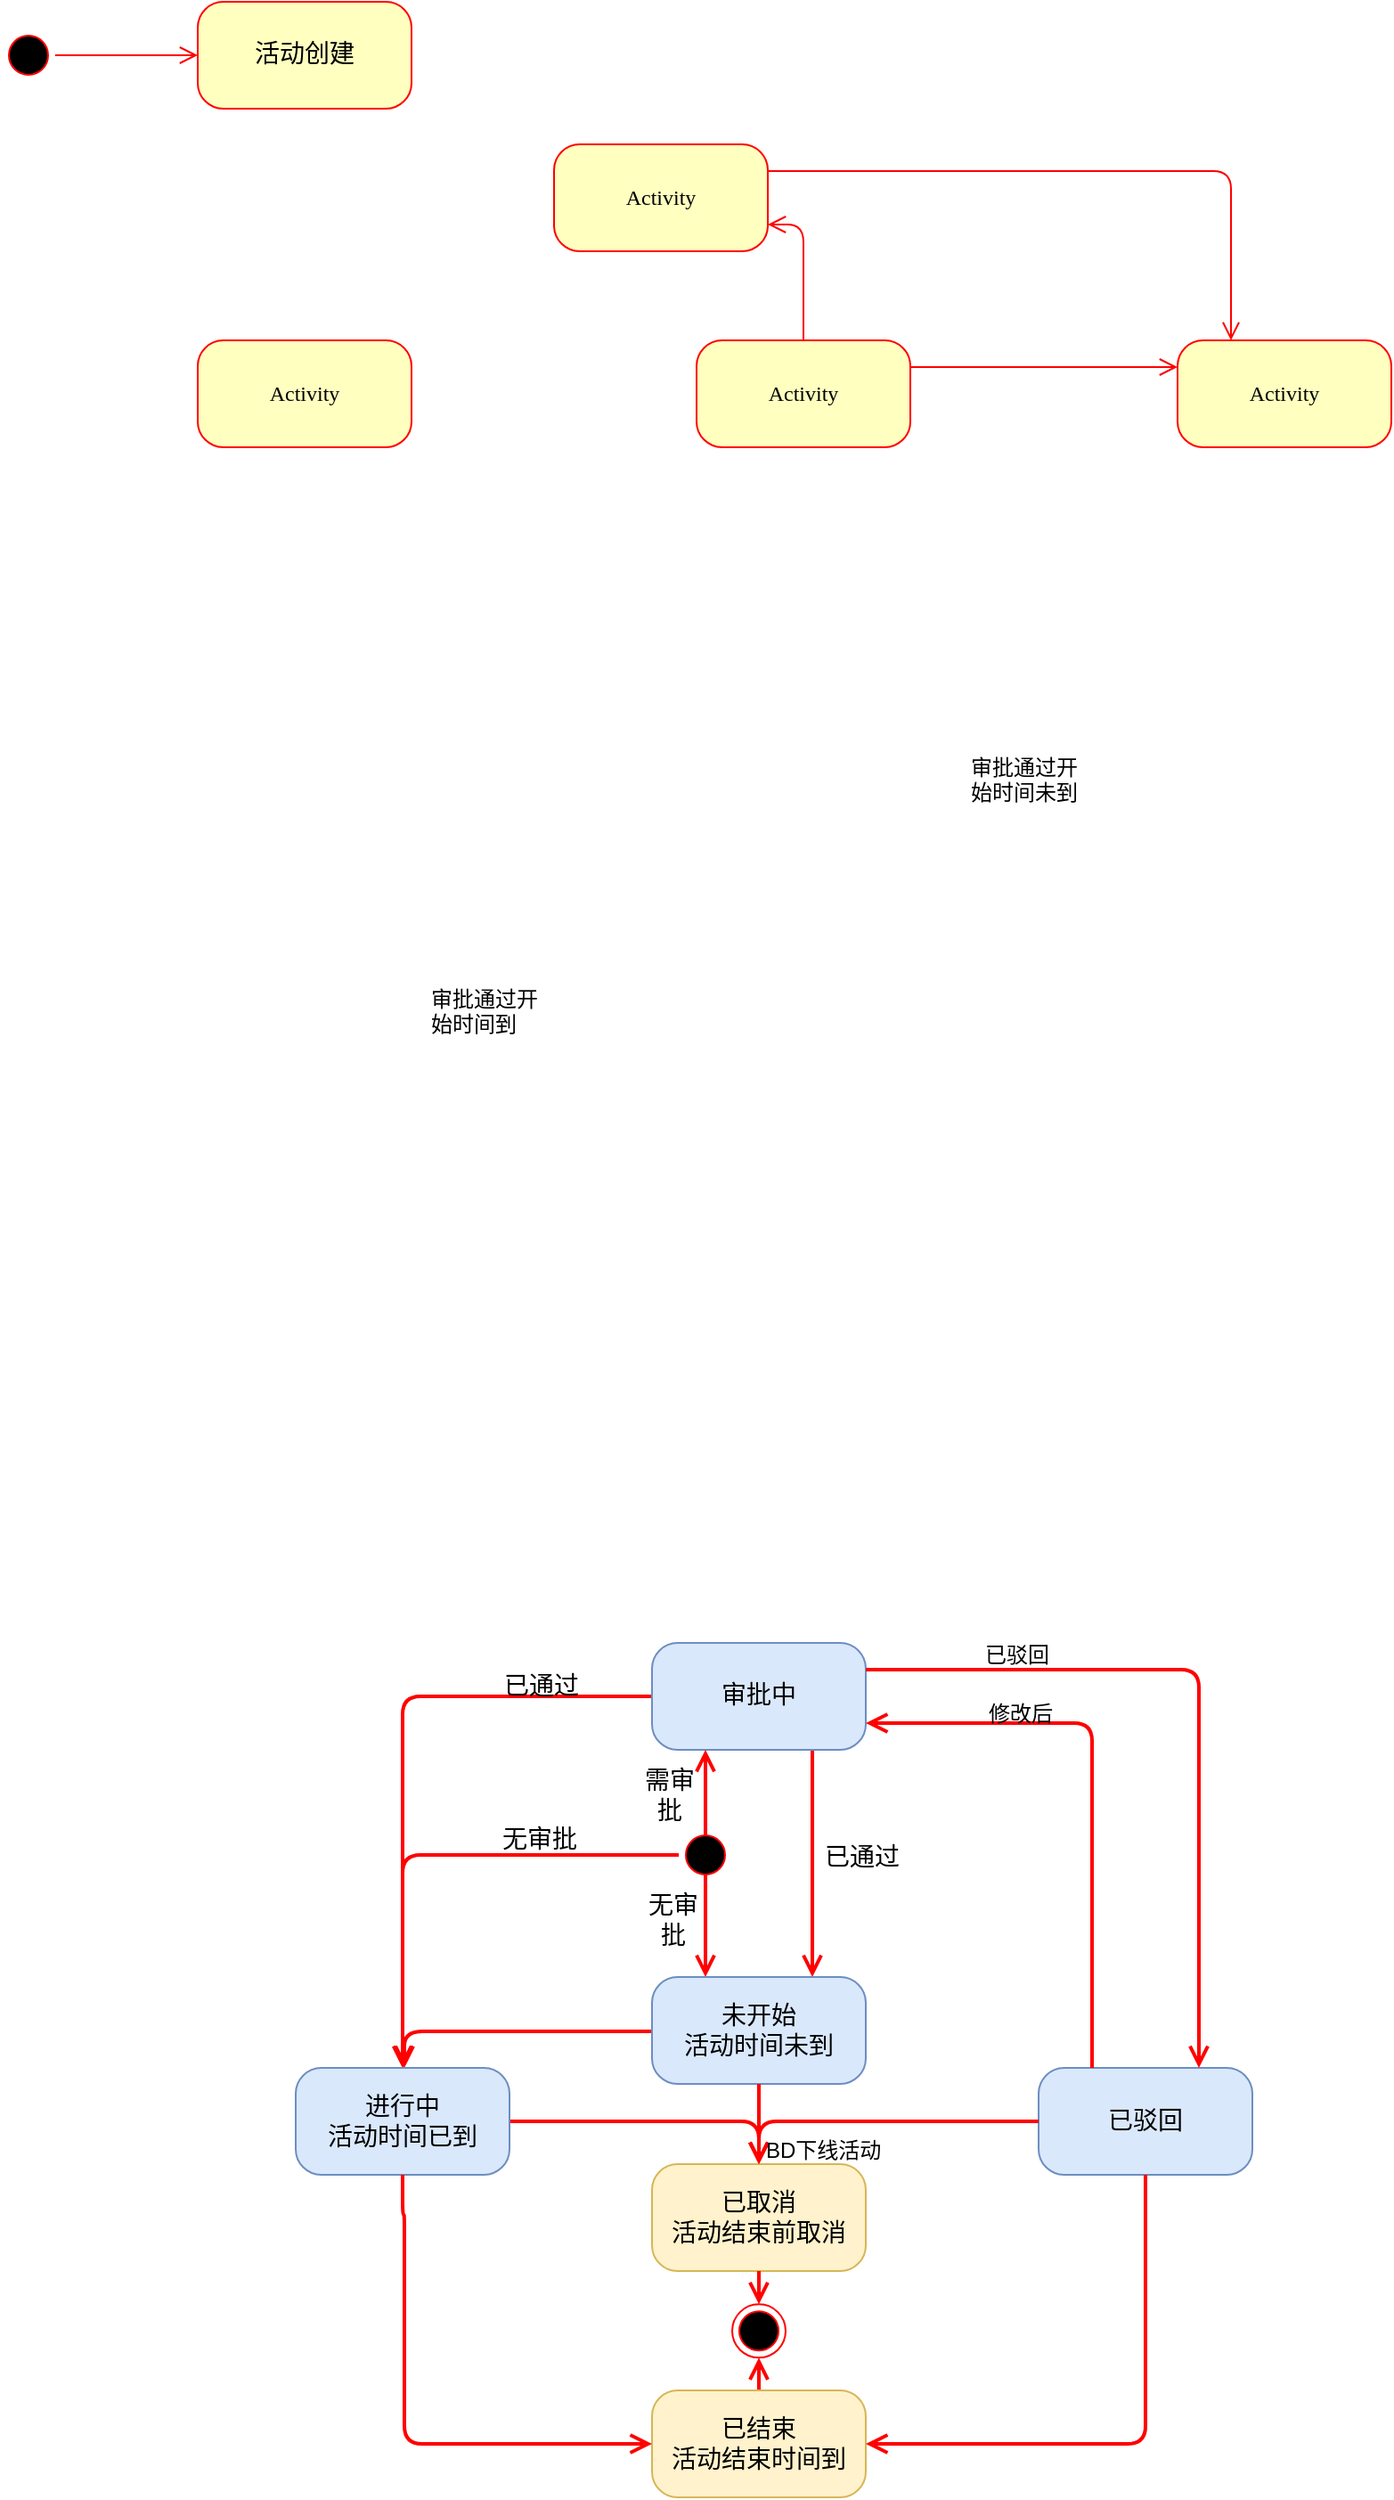 <mxfile version="10.7.5" type="github"><diagram name="Page-1" id="58cdce13-f638-feb5-8d6f-7d28b1aa9fa0"><mxGraphModel dx="918" dy="567" grid="0" gridSize="10" guides="1" tooltips="1" connect="1" arrows="1" fold="1" page="1" pageScale="1" pageWidth="1100" pageHeight="850" background="#ffffff" math="0" shadow="0"><root><mxCell id="0"/><mxCell id="1" parent="0"/><mxCell id="382b91b5511bd0f7-1" value="" style="ellipse;html=1;shape=startState;fillColor=#000000;strokeColor=#ff0000;rounded=1;shadow=0;comic=0;labelBackgroundColor=none;fontFamily=Verdana;fontSize=12;fontColor=#000000;align=center;direction=south;" parent="1" vertex="1"><mxGeometry x="130" y="135" width="30" height="30" as="geometry"/></mxCell><mxCell id="382b91b5511bd0f7-5" value="Activity" style="rounded=1;whiteSpace=wrap;html=1;arcSize=24;fillColor=#ffffc0;strokeColor=#ff0000;shadow=0;comic=0;labelBackgroundColor=none;fontFamily=Verdana;fontSize=12;fontColor=#000000;align=center;" parent="1" vertex="1"><mxGeometry x="240" y="310" width="120" height="60" as="geometry"/></mxCell><mxCell id="382b91b5511bd0f7-6" value="&lt;font style=&quot;font-size: 14px&quot;&gt;活动创建&lt;/font&gt;" style="rounded=1;whiteSpace=wrap;html=1;arcSize=24;fillColor=#ffffc0;strokeColor=#ff0000;shadow=0;comic=0;labelBackgroundColor=none;fontFamily=Verdana;fontSize=12;fontColor=#000000;align=center;" parent="1" vertex="1"><mxGeometry x="240" y="120" width="120" height="60" as="geometry"/></mxCell><mxCell id="3cde6dad864a17aa-3" style="edgeStyle=orthogonalEdgeStyle;html=1;exitX=1;exitY=0.25;entryX=0.25;entryY=0;labelBackgroundColor=none;endArrow=open;endSize=8;strokeColor=#ff0000;fontFamily=Verdana;fontSize=12;align=left;" parent="1" source="382b91b5511bd0f7-7" target="382b91b5511bd0f7-9" edge="1"><mxGeometry relative="1" as="geometry"/></mxCell><mxCell id="382b91b5511bd0f7-7" value="Activity" style="rounded=1;whiteSpace=wrap;html=1;arcSize=24;fillColor=#ffffc0;strokeColor=#ff0000;shadow=0;comic=0;labelBackgroundColor=none;fontFamily=Verdana;fontSize=12;fontColor=#000000;align=center;" parent="1" vertex="1"><mxGeometry x="440" y="200" width="120" height="60" as="geometry"/></mxCell><mxCell id="3cde6dad864a17aa-4" style="edgeStyle=orthogonalEdgeStyle;html=1;labelBackgroundColor=none;endArrow=open;endSize=8;strokeColor=#ff0000;fontFamily=Verdana;fontSize=12;align=left;exitX=0.5;exitY=0;exitDx=0;exitDy=0;entryX=0.5;entryY=1;entryDx=0;entryDy=0;strokeWidth=2;" parent="1" source="nw6EOxfA4ZNGLTTL4FMi-9" target="e4xLEy12eEECKMC_4M5R-11" edge="1"><mxGeometry relative="1" as="geometry"><Array as="points"/><mxPoint x="561" y="1619.5" as="sourcePoint"/><mxPoint x="670" y="1549.5" as="targetPoint"/></mxGeometry></mxCell><mxCell id="382b91b5511bd0f7-9" value="Activity" style="rounded=1;whiteSpace=wrap;html=1;arcSize=24;fillColor=#ffffc0;strokeColor=#ff0000;shadow=0;comic=0;labelBackgroundColor=none;fontFamily=Verdana;fontSize=12;fontColor=#000000;align=center;" parent="1" vertex="1"><mxGeometry x="790" y="310" width="120" height="60" as="geometry"/></mxCell><mxCell id="382b91b5511bd0f7-10" value="Activity" style="rounded=1;whiteSpace=wrap;html=1;arcSize=24;fillColor=#ffffc0;strokeColor=#ff0000;shadow=0;comic=0;labelBackgroundColor=none;fontFamily=Verdana;fontSize=12;fontColor=#000000;align=center;" parent="1" vertex="1"><mxGeometry x="520" y="310" width="120" height="60" as="geometry"/></mxCell><mxCell id="3cde6dad864a17aa-5" style="edgeStyle=elbowEdgeStyle;html=1;labelBackgroundColor=none;endArrow=open;endSize=8;strokeColor=#ff0000;fontFamily=Verdana;fontSize=12;align=left;exitX=0.5;exitY=1;exitDx=0;exitDy=0;entryX=0.5;entryY=0;entryDx=0;entryDy=0;strokeWidth=2;" parent="1" source="nw6EOxfA4ZNGLTTL4FMi-1" target="nw6EOxfA4ZNGLTTL4FMi-4" edge="1"><mxGeometry relative="1" as="geometry"><mxPoint x="840.667" y="625.5" as="sourcePoint"/><mxPoint x="420" y="1140.5" as="targetPoint"/><Array as="points"><mxPoint x="355" y="1200"/><mxPoint x="355" y="1200"/></Array></mxGeometry></mxCell><mxCell id="2a3bc250acf0617d-9" style="edgeStyle=orthogonalEdgeStyle;html=1;labelBackgroundColor=none;endArrow=open;endSize=8;strokeColor=#ff0000;fontFamily=Verdana;fontSize=12;align=left;" parent="1" source="382b91b5511bd0f7-1" target="382b91b5511bd0f7-6" edge="1"><mxGeometry relative="1" as="geometry"/></mxCell><mxCell id="2a3bc250acf0617d-10" style="edgeStyle=orthogonalEdgeStyle;html=1;labelBackgroundColor=none;endArrow=open;endSize=8;strokeColor=#ff0000;fontFamily=Verdana;fontSize=12;align=left;entryX=0.25;entryY=0;exitX=1;exitY=0.5;exitDx=0;exitDy=0;entryDx=0;entryDy=0;strokeWidth=2;" parent="1" source="nw6EOxfA4ZNGLTTL4FMi-1" target="nw6EOxfA4ZNGLTTL4FMi-7" edge="1"><mxGeometry relative="1" as="geometry"><Array as="points"><mxPoint x="525" y="1140"/><mxPoint x="525" y="1140"/></Array></mxGeometry></mxCell><mxCell id="2a3bc250acf0617d-11" style="edgeStyle=orthogonalEdgeStyle;html=1;labelBackgroundColor=none;endArrow=open;endSize=8;strokeColor=#ff0000;fontFamily=Verdana;fontSize=12;align=left;exitX=0;exitY=0.5;exitDx=0;exitDy=0;entryX=0.5;entryY=0;entryDx=0;entryDy=0;strokeWidth=2;" parent="1" source="nw6EOxfA4ZNGLTTL4FMi-2" target="nw6EOxfA4ZNGLTTL4FMi-4" edge="1"><mxGeometry relative="1" as="geometry"><mxPoint x="395.333" y="1082.667" as="sourcePoint"/><Array as="points"><mxPoint x="355" y="1071"/></Array><mxPoint x="320" y="1240" as="targetPoint"/></mxGeometry></mxCell><mxCell id="2a3bc250acf0617d-12" style="edgeStyle=orthogonalEdgeStyle;html=1;labelBackgroundColor=none;endArrow=open;endSize=8;strokeColor=#ff0000;fontFamily=Verdana;fontSize=12;align=left;entryX=0.5;entryY=0;entryDx=0;entryDy=0;strokeWidth=2;exitX=1;exitY=0.5;exitDx=0;exitDy=0;" parent="1" source="nw6EOxfA4ZNGLTTL4FMi-4" target="nw6EOxfA4ZNGLTTL4FMi-5" edge="1"><mxGeometry relative="1" as="geometry"><mxPoint x="415" y="1364" as="sourcePoint"/><mxPoint x="460" y="1280.5" as="targetPoint"/><Array as="points"><mxPoint x="555" y="1310"/></Array></mxGeometry></mxCell><mxCell id="2a3bc250acf0617d-13" style="edgeStyle=orthogonalEdgeStyle;html=1;labelBackgroundColor=none;endArrow=open;endSize=8;strokeColor=#ff0000;fontFamily=Verdana;fontSize=12;align=left;exitX=0;exitY=0.5;exitDx=0;exitDy=0;strokeWidth=2;" parent="1" target="nw6EOxfA4ZNGLTTL4FMi-4" edge="1"><mxGeometry relative="1" as="geometry"><mxPoint x="501" y="1259" as="sourcePoint"/><mxPoint x="326" y="1270" as="targetPoint"/><Array as="points"><mxPoint x="356" y="1259"/></Array></mxGeometry></mxCell><mxCell id="2a3bc250acf0617d-14" style="edgeStyle=orthogonalEdgeStyle;html=1;exitX=0.5;exitY=0;entryX=1;entryY=0.75;labelBackgroundColor=none;endArrow=open;endSize=8;strokeColor=#ff0000;fontFamily=Verdana;fontSize=12;align=left;" parent="1" source="382b91b5511bd0f7-10" target="382b91b5511bd0f7-7" edge="1"><mxGeometry relative="1" as="geometry"/></mxCell><mxCell id="2a3bc250acf0617d-15" style="edgeStyle=orthogonalEdgeStyle;html=1;exitX=1;exitY=0.25;entryX=0;entryY=0.25;labelBackgroundColor=none;endArrow=open;endSize=8;strokeColor=#ff0000;fontFamily=Verdana;fontSize=12;align=left;" parent="1" source="382b91b5511bd0f7-10" target="382b91b5511bd0f7-9" edge="1"><mxGeometry relative="1" as="geometry"/></mxCell><mxCell id="3cde6dad864a17aa-7" style="edgeStyle=elbowEdgeStyle;html=1;labelBackgroundColor=none;endArrow=open;endSize=8;strokeColor=#ff0000;fontFamily=Verdana;fontSize=12;align=left;entryX=0.75;entryY=0;exitX=0.75;exitY=1;exitDx=0;exitDy=0;entryDx=0;entryDy=0;strokeWidth=2;" parent="1" source="nw6EOxfA4ZNGLTTL4FMi-2" target="nw6EOxfA4ZNGLTTL4FMi-7" edge="1"><mxGeometry relative="1" as="geometry"><mxPoint x="290" y="728" as="sourcePoint"/><mxPoint x="330" y="613" as="targetPoint"/><Array as="points"/></mxGeometry></mxCell><mxCell id="nw6EOxfA4ZNGLTTL4FMi-2" value="&lt;span style=&quot;font-size: 14px&quot;&gt;审批中&lt;/span&gt;" style="rounded=1;whiteSpace=wrap;html=1;arcSize=24;fillColor=#dae8fc;strokeColor=#6c8ebf;shadow=0;comic=0;labelBackgroundColor=none;fontFamily=Verdana;fontSize=12;align=center;" parent="1" vertex="1"><mxGeometry x="495" y="1041" width="120" height="60" as="geometry"/></mxCell><mxCell id="nw6EOxfA4ZNGLTTL4FMi-4" value="&lt;font style=&quot;font-size: 14px&quot;&gt;进行中&lt;br&gt;活动时间已到&lt;/font&gt;&lt;br&gt;" style="rounded=1;whiteSpace=wrap;html=1;arcSize=24;fillColor=#dae8fc;strokeColor=#6c8ebf;shadow=0;comic=0;labelBackgroundColor=none;fontFamily=Verdana;fontSize=12;align=center;" parent="1" vertex="1"><mxGeometry x="295" y="1279.5" width="120" height="60" as="geometry"/></mxCell><mxCell id="nw6EOxfA4ZNGLTTL4FMi-5" value="&lt;font style=&quot;font-size: 14px&quot;&gt;已取消&lt;br&gt;活动结束前取消&lt;/font&gt;&lt;br&gt;" style="rounded=1;whiteSpace=wrap;html=1;arcSize=24;fillColor=#fff2cc;strokeColor=#d6b656;shadow=0;comic=0;labelBackgroundColor=none;fontFamily=Verdana;fontSize=12;align=center;" parent="1" vertex="1"><mxGeometry x="495" y="1333.5" width="120" height="60" as="geometry"/></mxCell><mxCell id="nw6EOxfA4ZNGLTTL4FMi-7" value="&lt;font style=&quot;font-size: 14px&quot;&gt;未开始&lt;br&gt;活动时间未到&lt;/font&gt;&lt;br&gt;" style="rounded=1;whiteSpace=wrap;html=1;arcSize=24;fillColor=#dae8fc;strokeColor=#6c8ebf;shadow=0;comic=0;labelBackgroundColor=none;fontFamily=Verdana;fontSize=12;align=center;" parent="1" vertex="1"><mxGeometry x="495" y="1228.5" width="120" height="60" as="geometry"/></mxCell><mxCell id="nw6EOxfA4ZNGLTTL4FMi-8" value="&lt;font style=&quot;font-size: 14px&quot;&gt;已驳回&lt;/font&gt;" style="rounded=1;whiteSpace=wrap;html=1;arcSize=24;fillColor=#dae8fc;strokeColor=#6c8ebf;shadow=0;comic=0;labelBackgroundColor=none;fontFamily=Verdana;fontSize=12;align=center;" parent="1" vertex="1"><mxGeometry x="712" y="1279.5" width="120" height="60" as="geometry"/></mxCell><mxCell id="nw6EOxfA4ZNGLTTL4FMi-9" value="&lt;font style=&quot;font-size: 14px&quot;&gt;已结束&lt;br&gt;活动结束时间到&lt;/font&gt;&lt;br&gt;" style="rounded=1;whiteSpace=wrap;html=1;arcSize=24;fillColor=#fff2cc;strokeColor=#d6b656;shadow=0;comic=0;labelBackgroundColor=none;fontFamily=Verdana;fontSize=12;align=center;" parent="1" vertex="1"><mxGeometry x="495" y="1460.5" width="120" height="60" as="geometry"/></mxCell><mxCell id="nw6EOxfA4ZNGLTTL4FMi-1" value="" style="ellipse;html=1;shape=startState;fillColor=#000000;strokeColor=#ff0000;rounded=1;shadow=0;comic=0;labelBackgroundColor=none;fontFamily=Verdana;fontSize=12;fontColor=#000000;align=center;direction=south;" parent="1" vertex="1"><mxGeometry x="510" y="1145" width="30" height="30" as="geometry"/></mxCell><mxCell id="nw6EOxfA4ZNGLTTL4FMi-18" style="edgeStyle=orthogonalEdgeStyle;html=1;exitX=1;exitY=0.25;entryX=0.75;entryY=0;labelBackgroundColor=none;endArrow=open;endSize=8;strokeColor=#ff0000;fontFamily=Verdana;fontSize=12;align=left;entryDx=0;entryDy=0;exitDx=0;exitDy=0;strokeWidth=2;" parent="1" source="nw6EOxfA4ZNGLTTL4FMi-2" target="nw6EOxfA4ZNGLTTL4FMi-8" edge="1"><mxGeometry relative="1" as="geometry"><mxPoint x="610" y="873.5" as="sourcePoint"/><mxPoint x="870" y="968.167" as="targetPoint"/><Array as="points"><mxPoint x="802" y="1056"/></Array></mxGeometry></mxCell><mxCell id="nw6EOxfA4ZNGLTTL4FMi-19" style="edgeStyle=orthogonalEdgeStyle;html=1;exitX=0.25;exitY=0;labelBackgroundColor=none;endArrow=open;endSize=8;strokeColor=#ff0000;fontFamily=Verdana;fontSize=12;align=left;exitDx=0;exitDy=0;entryX=1;entryY=0.75;entryDx=0;entryDy=0;strokeWidth=2;" parent="1" source="nw6EOxfA4ZNGLTTL4FMi-8" target="nw6EOxfA4ZNGLTTL4FMi-2" edge="1"><mxGeometry relative="1" as="geometry"><mxPoint x="859.5" y="806.167" as="sourcePoint"/><mxPoint x="661" y="893" as="targetPoint"/><Array as="points"><mxPoint x="742" y="1086"/></Array></mxGeometry></mxCell><mxCell id="nw6EOxfA4ZNGLTTL4FMi-22" style="edgeStyle=elbowEdgeStyle;html=1;labelBackgroundColor=none;endArrow=open;endSize=8;strokeColor=#ff0000;fontFamily=Verdana;fontSize=12;align=left;exitX=0.5;exitY=1;exitDx=0;exitDy=0;entryX=0.5;entryY=0;entryDx=0;entryDy=0;strokeWidth=2;" parent="1" source="nw6EOxfA4ZNGLTTL4FMi-7" target="nw6EOxfA4ZNGLTTL4FMi-5" edge="1"><mxGeometry relative="1" as="geometry"><mxPoint x="390.667" y="692.167" as="sourcePoint"/><mxPoint x="390.667" y="817.5" as="targetPoint"/><Array as="points"/></mxGeometry></mxCell><mxCell id="nw6EOxfA4ZNGLTTL4FMi-25" style="edgeStyle=elbowEdgeStyle;html=1;labelBackgroundColor=none;endArrow=open;endSize=8;strokeColor=#ff0000;fontFamily=Verdana;fontSize=12;align=left;exitX=0.5;exitY=1;exitDx=0;exitDy=0;entryX=0.5;entryY=0;entryDx=0;entryDy=0;strokeWidth=2;" parent="1" source="nw6EOxfA4ZNGLTTL4FMi-5" target="e4xLEy12eEECKMC_4M5R-11" edge="1"><mxGeometry relative="1" as="geometry"><mxPoint x="555" y="1415" as="sourcePoint"/><mxPoint x="555" y="1425" as="targetPoint"/><Array as="points"/></mxGeometry></mxCell><mxCell id="nw6EOxfA4ZNGLTTL4FMi-26" style="edgeStyle=orthogonalEdgeStyle;html=1;labelBackgroundColor=none;endArrow=open;endSize=8;strokeColor=#ff0000;fontFamily=Verdana;fontSize=12;align=left;exitX=0.5;exitY=1;exitDx=0;exitDy=0;entryX=0;entryY=0.5;entryDx=0;entryDy=0;strokeWidth=2;" parent="1" source="nw6EOxfA4ZNGLTTL4FMi-4" target="nw6EOxfA4ZNGLTTL4FMi-9" edge="1"><mxGeometry relative="1" as="geometry"><Array as="points"><mxPoint x="355" y="1362"/><mxPoint x="356" y="1362"/><mxPoint x="356" y="1491"/></Array><mxPoint x="301.167" y="1380.5" as="sourcePoint"/><mxPoint x="460" y="1482" as="targetPoint"/></mxGeometry></mxCell><mxCell id="nw6EOxfA4ZNGLTTL4FMi-27" style="edgeStyle=orthogonalEdgeStyle;html=1;exitX=0.5;exitY=1;entryX=1;entryY=0.5;labelBackgroundColor=none;endArrow=open;endSize=8;strokeColor=#ff0000;fontFamily=Verdana;fontSize=12;align=left;exitDx=0;exitDy=0;entryDx=0;entryDy=0;strokeWidth=2;" parent="1" source="nw6EOxfA4ZNGLTTL4FMi-8" target="nw6EOxfA4ZNGLTTL4FMi-9" edge="1"><mxGeometry relative="1" as="geometry"><mxPoint x="709.5" y="1473.5" as="sourcePoint"/><mxPoint x="969.5" y="1568.167" as="targetPoint"/></mxGeometry></mxCell><mxCell id="nw6EOxfA4ZNGLTTL4FMi-29" value="审批通过开&lt;br&gt;始时间未到&lt;br&gt;" style="text;html=1;resizable=0;points=[];autosize=1;align=left;verticalAlign=top;spacingTop=-4;" parent="1" vertex="1"><mxGeometry x="672" y="540" width="80" height="30" as="geometry"/></mxCell><mxCell id="nw6EOxfA4ZNGLTTL4FMi-32" value="审批通过开&lt;br&gt;始时间到&lt;br&gt;" style="text;html=1;resizable=0;points=[];autosize=1;align=left;verticalAlign=top;spacingTop=-4;" parent="1" vertex="1"><mxGeometry x="369" y="670" width="80" height="30" as="geometry"/></mxCell><mxCell id="nw6EOxfA4ZNGLTTL4FMi-41" style="edgeStyle=orthogonalEdgeStyle;html=1;entryX=0.25;entryY=1;labelBackgroundColor=none;endArrow=open;endSize=8;strokeColor=#ff0000;fontFamily=Verdana;fontSize=12;align=left;exitX=0;exitY=0.5;exitDx=0;exitDy=0;entryDx=0;entryDy=0;strokeWidth=2;" parent="1" source="nw6EOxfA4ZNGLTTL4FMi-1" target="nw6EOxfA4ZNGLTTL4FMi-2" edge="1"><mxGeometry relative="1" as="geometry"><mxPoint x="561" y="833" as="sourcePoint"/><mxPoint x="550" y="1102.667" as="targetPoint"/><Array as="points"/></mxGeometry></mxCell><mxCell id="e4xLEy12eEECKMC_4M5R-1" value="&lt;font style=&quot;font-size: 14px&quot;&gt;需审批&lt;/font&gt;" style="text;html=1;strokeColor=none;fillColor=none;align=center;verticalAlign=middle;whiteSpace=wrap;rounded=0;" vertex="1" parent="1"><mxGeometry x="485" y="1115.5" width="40" height="20" as="geometry"/></mxCell><mxCell id="e4xLEy12eEECKMC_4M5R-2" value="&lt;font style=&quot;font-size: 14px&quot;&gt;无审批&lt;/font&gt;" style="text;html=1;strokeColor=none;fillColor=none;align=center;verticalAlign=middle;whiteSpace=wrap;rounded=0;" vertex="1" parent="1"><mxGeometry x="487" y="1186" width="40" height="20" as="geometry"/></mxCell><mxCell id="e4xLEy12eEECKMC_4M5R-3" value="&lt;font style=&quot;font-size: 14px&quot;&gt;已通过&lt;/font&gt;&lt;br&gt;" style="text;html=1;resizable=0;points=[];autosize=1;align=left;verticalAlign=top;spacingTop=-4;" vertex="1" parent="1"><mxGeometry x="590" y="1150" width="60" height="20" as="geometry"/></mxCell><mxCell id="e4xLEy12eEECKMC_4M5R-4" value="&lt;font style=&quot;font-size: 14px&quot;&gt;无审批&lt;/font&gt;&lt;br&gt;" style="text;html=1;resizable=0;points=[];autosize=1;align=left;verticalAlign=top;spacingTop=-4;" vertex="1" parent="1"><mxGeometry x="409" y="1140" width="60" height="20" as="geometry"/></mxCell><mxCell id="e4xLEy12eEECKMC_4M5R-6" style="edgeStyle=orthogonalEdgeStyle;html=1;labelBackgroundColor=none;endArrow=open;endSize=8;strokeColor=#ff0000;fontFamily=Verdana;fontSize=12;align=left;entryX=0.5;entryY=0;entryDx=0;entryDy=0;exitX=0;exitY=0.5;exitDx=0;exitDy=0;strokeWidth=2;" edge="1" parent="1" source="nw6EOxfA4ZNGLTTL4FMi-8" target="nw6EOxfA4ZNGLTTL4FMi-5"><mxGeometry relative="1" as="geometry"><mxPoint x="360" y="1289" as="sourcePoint"/><mxPoint x="565" y="1377" as="targetPoint"/><Array as="points"><mxPoint x="712" y="1310"/><mxPoint x="555" y="1310"/></Array></mxGeometry></mxCell><mxCell id="e4xLEy12eEECKMC_4M5R-7" value="&lt;font style=&quot;font-size: 14px&quot;&gt;已通过&lt;/font&gt;" style="text;html=1;resizable=0;points=[];autosize=1;align=left;verticalAlign=top;spacingTop=-4;" vertex="1" parent="1"><mxGeometry x="410" y="1054" width="60" height="20" as="geometry"/></mxCell><mxCell id="e4xLEy12eEECKMC_4M5R-8" value="已驳回" style="text;html=1;resizable=0;points=[];autosize=1;align=left;verticalAlign=top;spacingTop=-4;" vertex="1" parent="1"><mxGeometry x="680" y="1038" width="50" height="20" as="geometry"/></mxCell><mxCell id="e4xLEy12eEECKMC_4M5R-9" value="修改后" style="text;html=1;resizable=0;points=[];autosize=1;align=left;verticalAlign=top;spacingTop=-4;" vertex="1" parent="1"><mxGeometry x="682" y="1071" width="50" height="20" as="geometry"/></mxCell><mxCell id="e4xLEy12eEECKMC_4M5R-10" value="BD下线活动" style="text;html=1;resizable=0;points=[];autosize=1;align=left;verticalAlign=top;spacingTop=-4;" vertex="1" parent="1"><mxGeometry x="557" y="1316" width="80" height="20" as="geometry"/></mxCell><mxCell id="e4xLEy12eEECKMC_4M5R-11" value="" style="ellipse;html=1;shape=endState;fillColor=#000000;strokeColor=#ff0000;" vertex="1" parent="1"><mxGeometry x="540" y="1412.167" width="30" height="30" as="geometry"/></mxCell></root></mxGraphModel></diagram></mxfile>